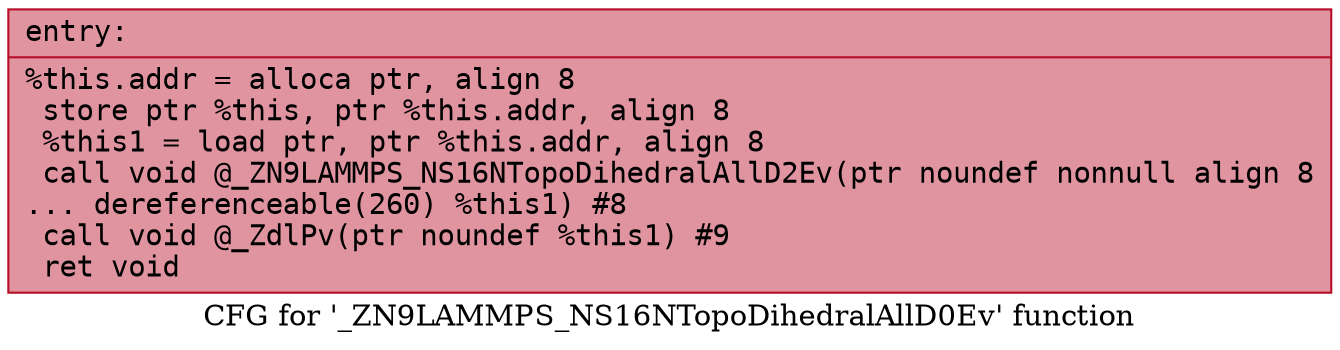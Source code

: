 digraph "CFG for '_ZN9LAMMPS_NS16NTopoDihedralAllD0Ev' function" {
	label="CFG for '_ZN9LAMMPS_NS16NTopoDihedralAllD0Ev' function";

	Node0x55a3273e9ed0 [shape=record,color="#b70d28ff", style=filled, fillcolor="#b70d2870" fontname="Courier",label="{entry:\l|  %this.addr = alloca ptr, align 8\l  store ptr %this, ptr %this.addr, align 8\l  %this1 = load ptr, ptr %this.addr, align 8\l  call void @_ZN9LAMMPS_NS16NTopoDihedralAllD2Ev(ptr noundef nonnull align 8\l... dereferenceable(260) %this1) #8\l  call void @_ZdlPv(ptr noundef %this1) #9\l  ret void\l}"];
}

